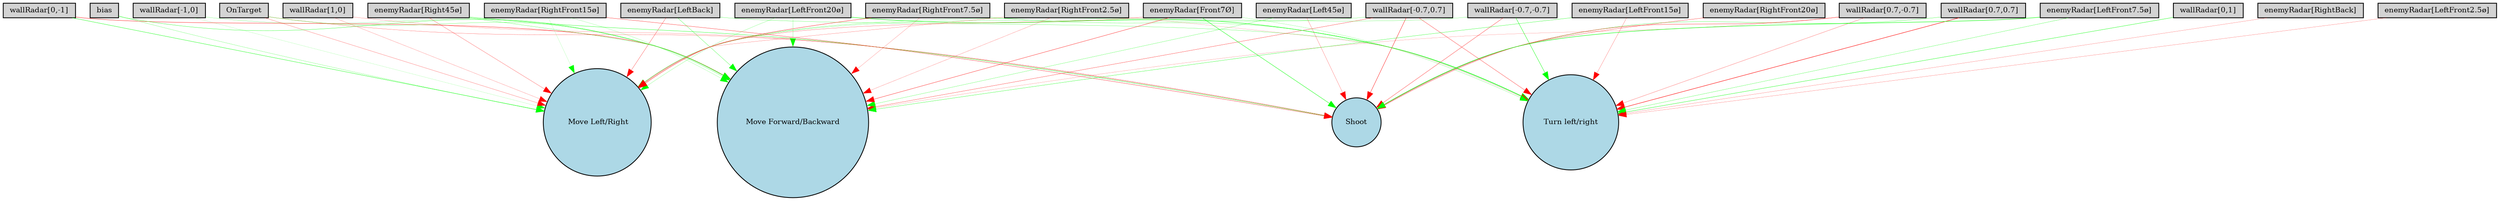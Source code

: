 digraph {
	node [fontsize=9 height=0.2 shape=circle width=0.2]
	"wallRadar[1,0]" [fillcolor=lightgray shape=box style=filled]
	"wallRadar[0,1]" [fillcolor=lightgray shape=box style=filled]
	"wallRadar[-1,0]" [fillcolor=lightgray shape=box style=filled]
	"wallRadar[0,-1]" [fillcolor=lightgray shape=box style=filled]
	"wallRadar[0.7,0.7]" [fillcolor=lightgray shape=box style=filled]
	"wallRadar[-0.7,0.7]" [fillcolor=lightgray shape=box style=filled]
	"wallRadar[-0.7,-0.7]" [fillcolor=lightgray shape=box style=filled]
	"wallRadar[0.7,-0.7]" [fillcolor=lightgray shape=box style=filled]
	"enemyRadar[RightBack]" [fillcolor=lightgray shape=box style=filled]
	"enemyRadar[LeftBack]" [fillcolor=lightgray shape=box style=filled]
	"enemyRadar[Right45ø]" [fillcolor=lightgray shape=box style=filled]
	"enemyRadar[Left45ø]" [fillcolor=lightgray shape=box style=filled]
	"enemyRadar[RightFront20ø]" [fillcolor=lightgray shape=box style=filled]
	"enemyRadar[LeftFront20ø]" [fillcolor=lightgray shape=box style=filled]
	"enemyRadar[RightFront15ø]" [fillcolor=lightgray shape=box style=filled]
	"enemyRadar[LeftFront15ø]" [fillcolor=lightgray shape=box style=filled]
	"enemyRadar[RightFront7.5ø]" [fillcolor=lightgray shape=box style=filled]
	"enemyRadar[LeftFront7.5ø]" [fillcolor=lightgray shape=box style=filled]
	"enemyRadar[RightFront2.5ø]" [fillcolor=lightgray shape=box style=filled]
	"enemyRadar[LeftFront2.5ø]" [fillcolor=lightgray shape=box style=filled]
	"enemyRadar[Front7Ø]" [fillcolor=lightgray shape=box style=filled]
	OnTarget [fillcolor=lightgray shape=box style=filled]
	bias [fillcolor=lightgray shape=box style=filled]
	Shoot [fillcolor=lightblue style=filled]
	"Move Forward/Backward" [fillcolor=lightblue style=filled]
	" Move Left/Right" [fillcolor=lightblue style=filled]
	"Turn left/right" [fillcolor=lightblue style=filled]
	"wallRadar[-1,0]" -> "Move Forward/Backward" [color=green penwidth=0.17404676950026632 style=solid]
	"enemyRadar[RightFront15ø]" -> "Move Forward/Backward" [color=green penwidth=0.1366089904460375 style=solid]
	"wallRadar[-0.7,0.7]" -> "Turn left/right" [color=red penwidth=0.2915968085812177 style=solid]
	"enemyRadar[Right45ø]" -> " Move Left/Right" [color=red penwidth=0.22340469178354275 style=solid]
	"enemyRadar[LeftFront20ø]" -> "Move Forward/Backward" [color=green penwidth=0.17927573672034075 style=solid]
	"enemyRadar[Front7Ø]" -> Shoot [color=green penwidth=0.42252767516886924 style=solid]
	"wallRadar[0.7,-0.7]" -> "Move Forward/Backward" [color=red penwidth=0.1390173440818101 style=solid]
	bias -> " Move Left/Right" [color=green penwidth=0.1885638062199459 style=solid]
	"enemyRadar[LeftBack]" -> "Turn left/right" [color=green penwidth=0.22078879737691595 style=solid]
	"enemyRadar[Left45ø]" -> "Move Forward/Backward" [color=green penwidth=0.22062318367624617 style=solid]
	"enemyRadar[Right45ø]" -> "Move Forward/Backward" [color=green penwidth=0.22913082878318244 style=solid]
	"wallRadar[1,0]" -> Shoot [color=red penwidth=0.17271913399479555 style=solid]
	"wallRadar[-1,0]" -> " Move Left/Right" [color=green penwidth=0.10254058372531515 style=solid]
	"wallRadar[0.7,-0.7]" -> Shoot [color=red penwidth=0.32034415074957484 style=solid]
	"wallRadar[0.7,0.7]" -> Shoot [color=green penwidth=0.25617022216767626 style=solid]
	OnTarget -> "Move Forward/Backward" [color=green penwidth=0.22629178552469192 style=solid]
	"wallRadar[0,-1]" -> " Move Left/Right" [color=green penwidth=0.3728154094469488 style=solid]
	"wallRadar[0.7,0.7]" -> "Turn left/right" [color=red penwidth=0.5017624255896895 style=solid]
	"wallRadar[0,-1]" -> "Move Forward/Backward" [color=red penwidth=0.3840442498516412 style=solid]
	"wallRadar[-0.7,0.7]" -> " Move Left/Right" [color=green penwidth=0.18914270940720784 style=solid]
	"wallRadar[-0.7,-0.7]" -> Shoot [color=red penwidth=0.2989802916335925 style=solid]
	"enemyRadar[RightBack]" -> "Turn left/right" [color=red penwidth=0.1736403947689486 style=solid]
	"wallRadar[0,1]" -> "Turn left/right" [color=green penwidth=0.3681721863124302 style=solid]
	"enemyRadar[LeftBack]" -> "Move Forward/Backward" [color=green penwidth=0.25500208991077783 style=solid]
	"enemyRadar[Front7Ø]" -> " Move Left/Right" [color=red penwidth=0.20910898566011554 style=solid]
	"enemyRadar[Left45ø]" -> Shoot [color=red penwidth=0.19829838361016455 style=solid]
	"enemyRadar[LeftFront2.5ø]" -> "Turn left/right" [color=red penwidth=0.17645251881056429 style=solid]
	"enemyRadar[RightFront7.5ø]" -> " Move Left/Right" [color=red penwidth=0.36115343046204973 style=solid]
	"enemyRadar[RightFront15ø]" -> Shoot [color=red penwidth=0.3065589678116165 style=solid]
	"wallRadar[0.7,-0.7]" -> "Turn left/right" [color=red penwidth=0.21057617780010784 style=solid]
	bias -> "Move Forward/Backward" [color=green penwidth=0.3012765658431841 style=solid]
	"enemyRadar[RightFront7.5ø]" -> "Move Forward/Backward" [color=red penwidth=0.15338847358875127 style=solid]
	"enemyRadar[RightFront15ø]" -> " Move Left/Right" [color=green penwidth=0.10228193987137794 style=solid]
	"enemyRadar[RightFront2.5ø]" -> "Move Forward/Backward" [color=red penwidth=0.16230909228531695 style=solid]
	"enemyRadar[RightFront2.5ø]" -> " Move Left/Right" [color=red penwidth=0.18126535639790875 style=solid]
	"wallRadar[-0.7,-0.7]" -> " Move Left/Right" [color=green penwidth=0.19272058648248577 style=solid]
	"enemyRadar[Front7Ø]" -> "Turn left/right" [color=green penwidth=0.1564741084021256 style=solid]
	"enemyRadar[Right45ø]" -> Shoot [color=green penwidth=0.34550435837866705 style=solid]
	"enemyRadar[LeftFront20ø]" -> "Turn left/right" [color=green penwidth=0.46956498004833636 style=solid]
	"wallRadar[-0.7,-0.7]" -> "Turn left/right" [color=green penwidth=0.40596815985803647 style=solid]
	"enemyRadar[LeftFront15ø]" -> "Turn left/right" [color=red penwidth=0.19632998756230666 style=solid]
	"enemyRadar[RightFront20ø]" -> Shoot [color=red penwidth=0.27116204441352454 style=solid]
	"enemyRadar[LeftBack]" -> " Move Left/Right" [color=red penwidth=0.258915209373906 style=solid]
	"enemyRadar[RightFront2.5ø]" -> "Turn left/right" [color=red penwidth=0.11648125019756309 style=solid]
	"enemyRadar[Front7Ø]" -> "Move Forward/Backward" [color=red penwidth=0.344355264315371 style=solid]
	"enemyRadar[LeftFront15ø]" -> "Move Forward/Backward" [color=green penwidth=0.296100477660081 style=solid]
	"enemyRadar[LeftFront7.5ø]" -> Shoot [color=green penwidth=0.5025511311086659 style=solid]
	OnTarget -> " Move Left/Right" [color=red penwidth=0.20042352137103883 style=solid]
	"wallRadar[-0.7,0.7]" -> "Move Forward/Backward" [color=red penwidth=0.27969539222476925 style=solid]
	"wallRadar[1,0]" -> " Move Left/Right" [color=red penwidth=0.1574946098461488 style=solid]
	"enemyRadar[LeftFront20ø]" -> " Move Left/Right" [color=green penwidth=0.16340729239053217 style=solid]
	"wallRadar[-0.7,0.7]" -> Shoot [color=red penwidth=0.3949231932339531 style=solid]
	"enemyRadar[LeftFront7.5ø]" -> "Turn left/right" [color=green penwidth=0.2401142053334145 style=solid]
	"enemyRadar[RightFront7.5ø]" -> "Turn left/right" [color=green penwidth=0.23260077422438127 style=solid]
	OnTarget -> Shoot [color=red penwidth=0.20197144985628468 style=solid]
}
